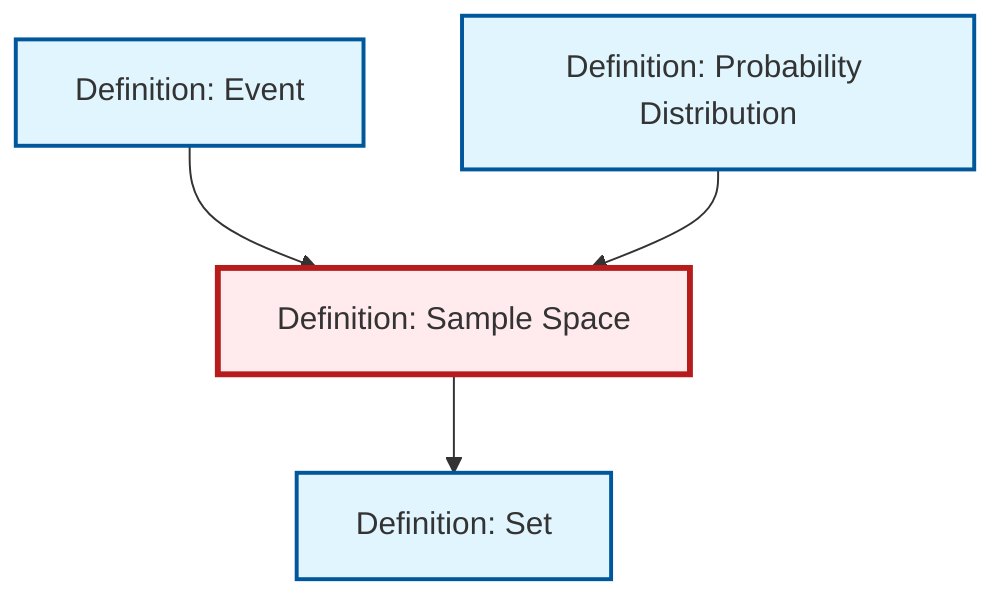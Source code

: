 graph TD
    classDef definition fill:#e1f5fe,stroke:#01579b,stroke-width:2px
    classDef theorem fill:#f3e5f5,stroke:#4a148c,stroke-width:2px
    classDef axiom fill:#fff3e0,stroke:#e65100,stroke-width:2px
    classDef example fill:#e8f5e9,stroke:#1b5e20,stroke-width:2px
    classDef current fill:#ffebee,stroke:#b71c1c,stroke-width:3px
    def-probability-distribution["Definition: Probability Distribution"]:::definition
    def-event["Definition: Event"]:::definition
    def-set["Definition: Set"]:::definition
    def-sample-space["Definition: Sample Space"]:::definition
    def-event --> def-sample-space
    def-sample-space --> def-set
    def-probability-distribution --> def-sample-space
    class def-sample-space current